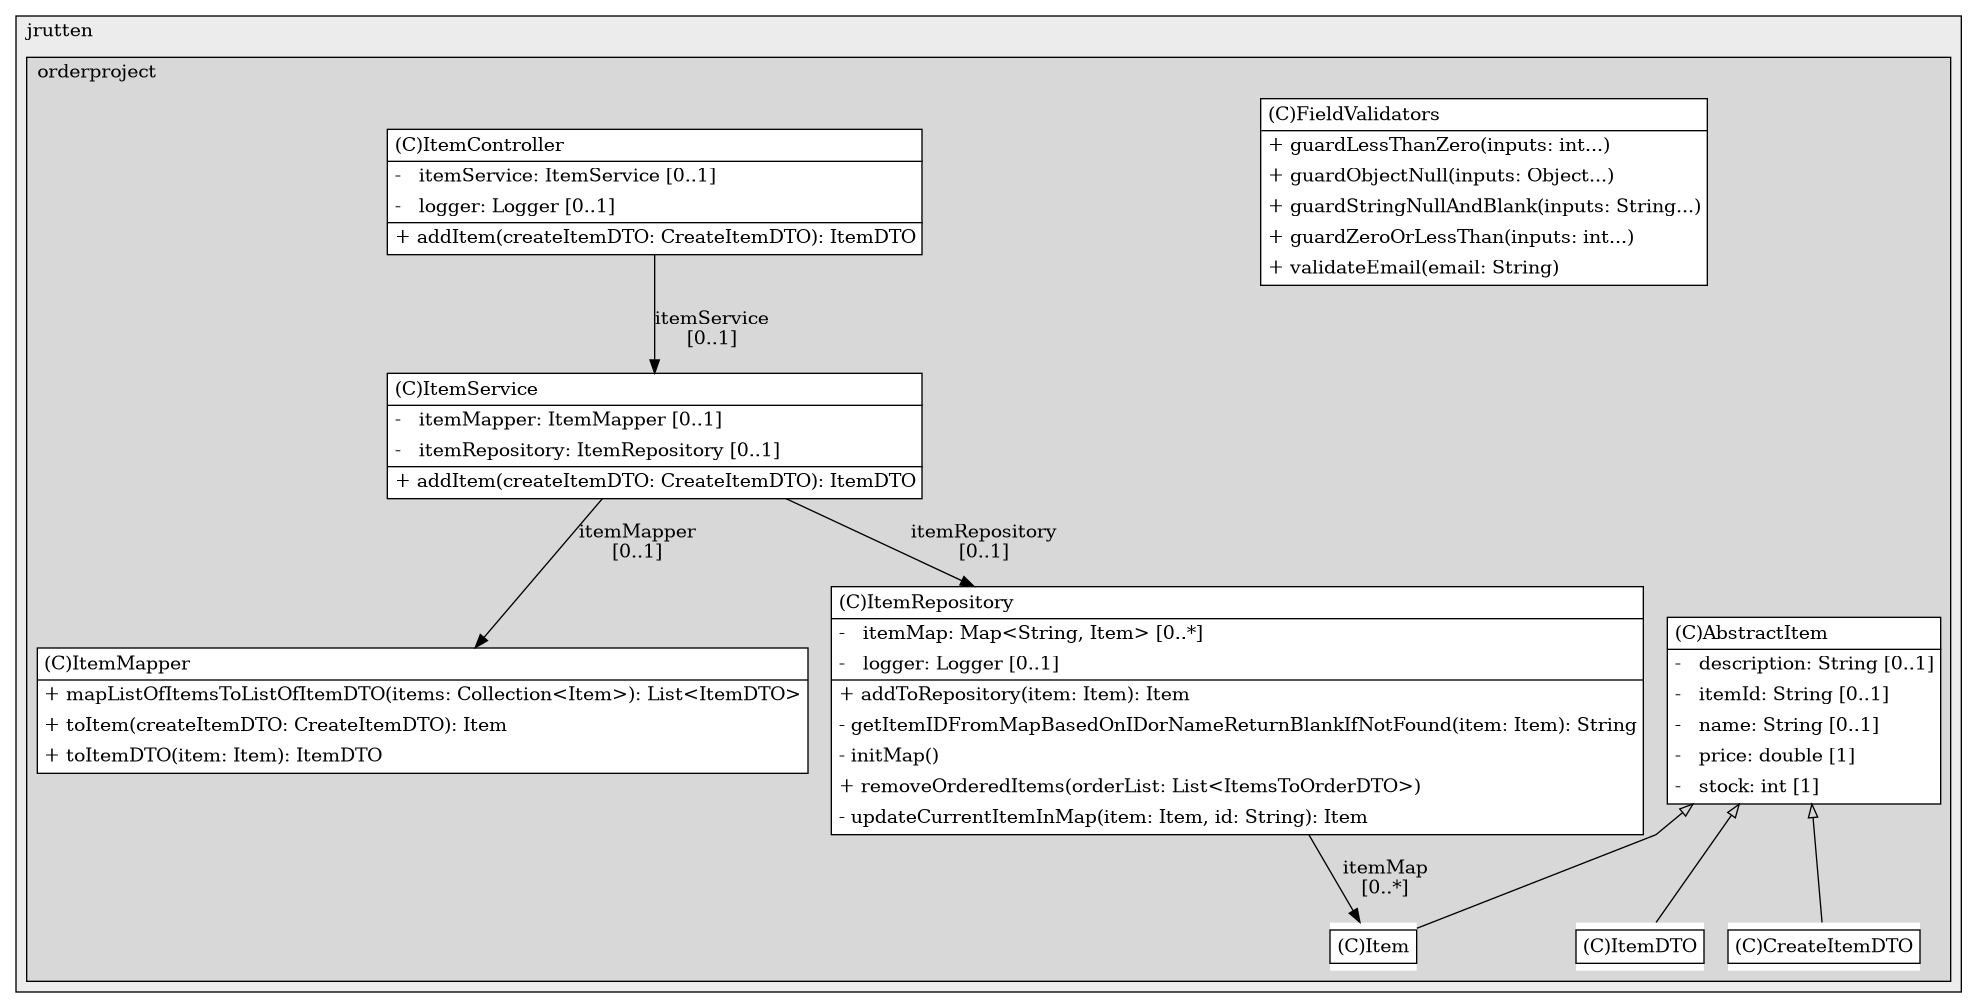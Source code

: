 @startuml

/' diagram meta data start
config=StructureConfiguration;
{
  "projectClassification": {
    "searchMode": "OpenProject", // OpenProject, AllProjects
    "includedProjects": "",
    "pathEndKeywords": "*.impl",
    "isClientPath": "",
    "isClientName": "",
    "isTestPath": "",
    "isTestName": "",
    "isMappingPath": "",
    "isMappingName": "",
    "isDataAccessPath": "",
    "isDataAccessName": "",
    "isDataStructurePath": "",
    "isDataStructureName": "",
    "isInterfaceStructuresPath": "",
    "isInterfaceStructuresName": "",
    "isEntryPointPath": "",
    "isEntryPointName": "",
    "treatFinalFieldsAsMandatory": false
  },
  "graphRestriction": {
    "classPackageExcludeFilter": "",
    "classPackageIncludeFilter": "",
    "classNameExcludeFilter": "",
    "classNameIncludeFilter": "",
    "methodNameExcludeFilter": "",
    "methodNameIncludeFilter": "",
    "removeByInheritance": "", // inheritance/annotation based filtering is done in a second step
    "removeByAnnotation": "",
    "removeByClassPackage": "", // cleanup the graph after inheritance/annotation based filtering is done
    "removeByClassName": "",
    "cutMappings": false,
    "cutEnum": true,
    "cutTests": true,
    "cutClient": true,
    "cutDataAccess": false,
    "cutInterfaceStructures": false,
    "cutDataStructures": false,
    "cutGetterAndSetter": true,
    "cutConstructors": true
  },
  "graphTraversal": {
    "forwardDepth": 6,
    "backwardDepth": 6,
    "classPackageExcludeFilter": "",
    "classPackageIncludeFilter": "",
    "classNameExcludeFilter": "",
    "classNameIncludeFilter": "",
    "methodNameExcludeFilter": "",
    "methodNameIncludeFilter": "",
    "hideMappings": false,
    "hideDataStructures": false,
    "hidePrivateMethods": true,
    "hideInterfaceCalls": true, // indirection: implementation -> interface (is hidden) -> implementation
    "onlyShowApplicationEntryPoints": false, // root node is included
    "useMethodCallsForStructureDiagram": "ForwardOnly" // ForwardOnly, BothDirections, No
  },
  "details": {
    "aggregation": "GroupByClass", // ByClass, GroupByClass, None
    "showClassGenericTypes": true,
    "showMethods": true,
    "showMethodParameterNames": true,
    "showMethodParameterTypes": true,
    "showMethodReturnType": true,
    "showPackageLevels": 2,
    "showDetailedClassStructure": true
  },
  "rootClass": "org.jrutten.orderproject.item.ItemService",
  "extensionCallbackMethod": "" // qualified.class.name#methodName - signature: public static String method(String)
}
diagram meta data end '/



digraph g {
    rankdir="TB"
    splines=polyline
    

'nodes 
subgraph cluster_1333511978 { 
   	label=jrutten
	labeljust=l
	fillcolor="#ececec"
	style=filled
   
   subgraph cluster_879562275 { 
   	label=orderproject
	labeljust=l
	fillcolor="#d8d8d8"
	style=filled
   
   AbstractItem895683956[
	label=<<TABLE BORDER="1" CELLBORDER="0" CELLPADDING="4" CELLSPACING="0">
<TR><TD ALIGN="LEFT" >(C)AbstractItem</TD></TR>
<HR/>
<TR><TD ALIGN="LEFT" >-   description: String [0..1]</TD></TR>
<TR><TD ALIGN="LEFT" >-   itemId: String [0..1]</TD></TR>
<TR><TD ALIGN="LEFT" >-   name: String [0..1]</TD></TR>
<TR><TD ALIGN="LEFT" >-   price: double [1]</TD></TR>
<TR><TD ALIGN="LEFT" >-   stock: int [1]</TD></TR>
</TABLE>>
	style=filled
	margin=0
	shape=plaintext
	fillcolor="#FFFFFF"
];

CreateItemDTO895683956[
	label=<<TABLE BORDER="1" CELLBORDER="0" CELLPADDING="4" CELLSPACING="0">
<TR><TD ALIGN="LEFT" >(C)CreateItemDTO</TD></TR>
</TABLE>>
	style=filled
	margin=0
	shape=plaintext
	fillcolor="#FFFFFF"
];

FieldValidators194690310[
	label=<<TABLE BORDER="1" CELLBORDER="0" CELLPADDING="4" CELLSPACING="0">
<TR><TD ALIGN="LEFT" >(C)FieldValidators</TD></TR>
<HR/>
<TR><TD ALIGN="LEFT" >+ guardLessThanZero(inputs: int...)</TD></TR>
<TR><TD ALIGN="LEFT" >+ guardObjectNull(inputs: Object...)</TD></TR>
<TR><TD ALIGN="LEFT" >+ guardStringNullAndBlank(inputs: String...)</TD></TR>
<TR><TD ALIGN="LEFT" >+ guardZeroOrLessThan(inputs: int...)</TD></TR>
<TR><TD ALIGN="LEFT" >+ validateEmail(email: String)</TD></TR>
</TABLE>>
	style=filled
	margin=0
	shape=plaintext
	fillcolor="#FFFFFF"
];

Item895683956[
	label=<<TABLE BORDER="1" CELLBORDER="0" CELLPADDING="4" CELLSPACING="0">
<TR><TD ALIGN="LEFT" >(C)Item</TD></TR>
</TABLE>>
	style=filled
	margin=0
	shape=plaintext
	fillcolor="#FFFFFF"
];

ItemController895683956[
	label=<<TABLE BORDER="1" CELLBORDER="0" CELLPADDING="4" CELLSPACING="0">
<TR><TD ALIGN="LEFT" >(C)ItemController</TD></TR>
<HR/>
<TR><TD ALIGN="LEFT" >-   itemService: ItemService [0..1]</TD></TR>
<TR><TD ALIGN="LEFT" >-   logger: Logger [0..1]</TD></TR>
<HR/>
<TR><TD ALIGN="LEFT" >+ addItem(createItemDTO: CreateItemDTO): ItemDTO</TD></TR>
</TABLE>>
	style=filled
	margin=0
	shape=plaintext
	fillcolor="#FFFFFF"
];

ItemDTO895683956[
	label=<<TABLE BORDER="1" CELLBORDER="0" CELLPADDING="4" CELLSPACING="0">
<TR><TD ALIGN="LEFT" >(C)ItemDTO</TD></TR>
</TABLE>>
	style=filled
	margin=0
	shape=plaintext
	fillcolor="#FFFFFF"
];

ItemMapper895683956[
	label=<<TABLE BORDER="1" CELLBORDER="0" CELLPADDING="4" CELLSPACING="0">
<TR><TD ALIGN="LEFT" >(C)ItemMapper</TD></TR>
<HR/>
<TR><TD ALIGN="LEFT" >+ mapListOfItemsToListOfItemDTO(items: Collection&lt;Item&gt;): List&lt;ItemDTO&gt;</TD></TR>
<TR><TD ALIGN="LEFT" >+ toItem(createItemDTO: CreateItemDTO): Item</TD></TR>
<TR><TD ALIGN="LEFT" >+ toItemDTO(item: Item): ItemDTO</TD></TR>
</TABLE>>
	style=filled
	margin=0
	shape=plaintext
	fillcolor="#FFFFFF"
];

ItemRepository895683956[
	label=<<TABLE BORDER="1" CELLBORDER="0" CELLPADDING="4" CELLSPACING="0">
<TR><TD ALIGN="LEFT" >(C)ItemRepository</TD></TR>
<HR/>
<TR><TD ALIGN="LEFT" >-   itemMap: Map&lt;String, Item&gt; [0..*]</TD></TR>
<TR><TD ALIGN="LEFT" >-   logger: Logger [0..1]</TD></TR>
<HR/>
<TR><TD ALIGN="LEFT" >+ addToRepository(item: Item): Item</TD></TR>
<TR><TD ALIGN="LEFT" >- getItemIDFromMapBasedOnIDorNameReturnBlankIfNotFound(item: Item): String</TD></TR>
<TR><TD ALIGN="LEFT" >- initMap()</TD></TR>
<TR><TD ALIGN="LEFT" >+ removeOrderedItems(orderList: List&lt;ItemsToOrderDTO&gt;)</TD></TR>
<TR><TD ALIGN="LEFT" >- updateCurrentItemInMap(item: Item, id: String): Item</TD></TR>
</TABLE>>
	style=filled
	margin=0
	shape=plaintext
	fillcolor="#FFFFFF"
];

ItemService895683956[
	label=<<TABLE BORDER="1" CELLBORDER="0" CELLPADDING="4" CELLSPACING="0">
<TR><TD ALIGN="LEFT" >(C)ItemService</TD></TR>
<HR/>
<TR><TD ALIGN="LEFT" >-   itemMapper: ItemMapper [0..1]</TD></TR>
<TR><TD ALIGN="LEFT" >-   itemRepository: ItemRepository [0..1]</TD></TR>
<HR/>
<TR><TD ALIGN="LEFT" >+ addItem(createItemDTO: CreateItemDTO): ItemDTO</TD></TR>
</TABLE>>
	style=filled
	margin=0
	shape=plaintext
	fillcolor="#FFFFFF"
];
} 
} 

'edges    
AbstractItem895683956 -> CreateItemDTO895683956[arrowhead=none, arrowtail=empty, dir=both];
AbstractItem895683956 -> Item895683956[arrowhead=none, arrowtail=empty, dir=both];
AbstractItem895683956 -> ItemDTO895683956[arrowhead=none, arrowtail=empty, dir=both];
ItemController895683956 -> ItemService895683956[label="itemService
[0..1]"];
ItemRepository895683956 -> Item895683956[label="itemMap
[0..*]"];
ItemService895683956 -> ItemMapper895683956[label="itemMapper
[0..1]"];
ItemService895683956 -> ItemRepository895683956[label="itemRepository
[0..1]"];
    
}
@enduml